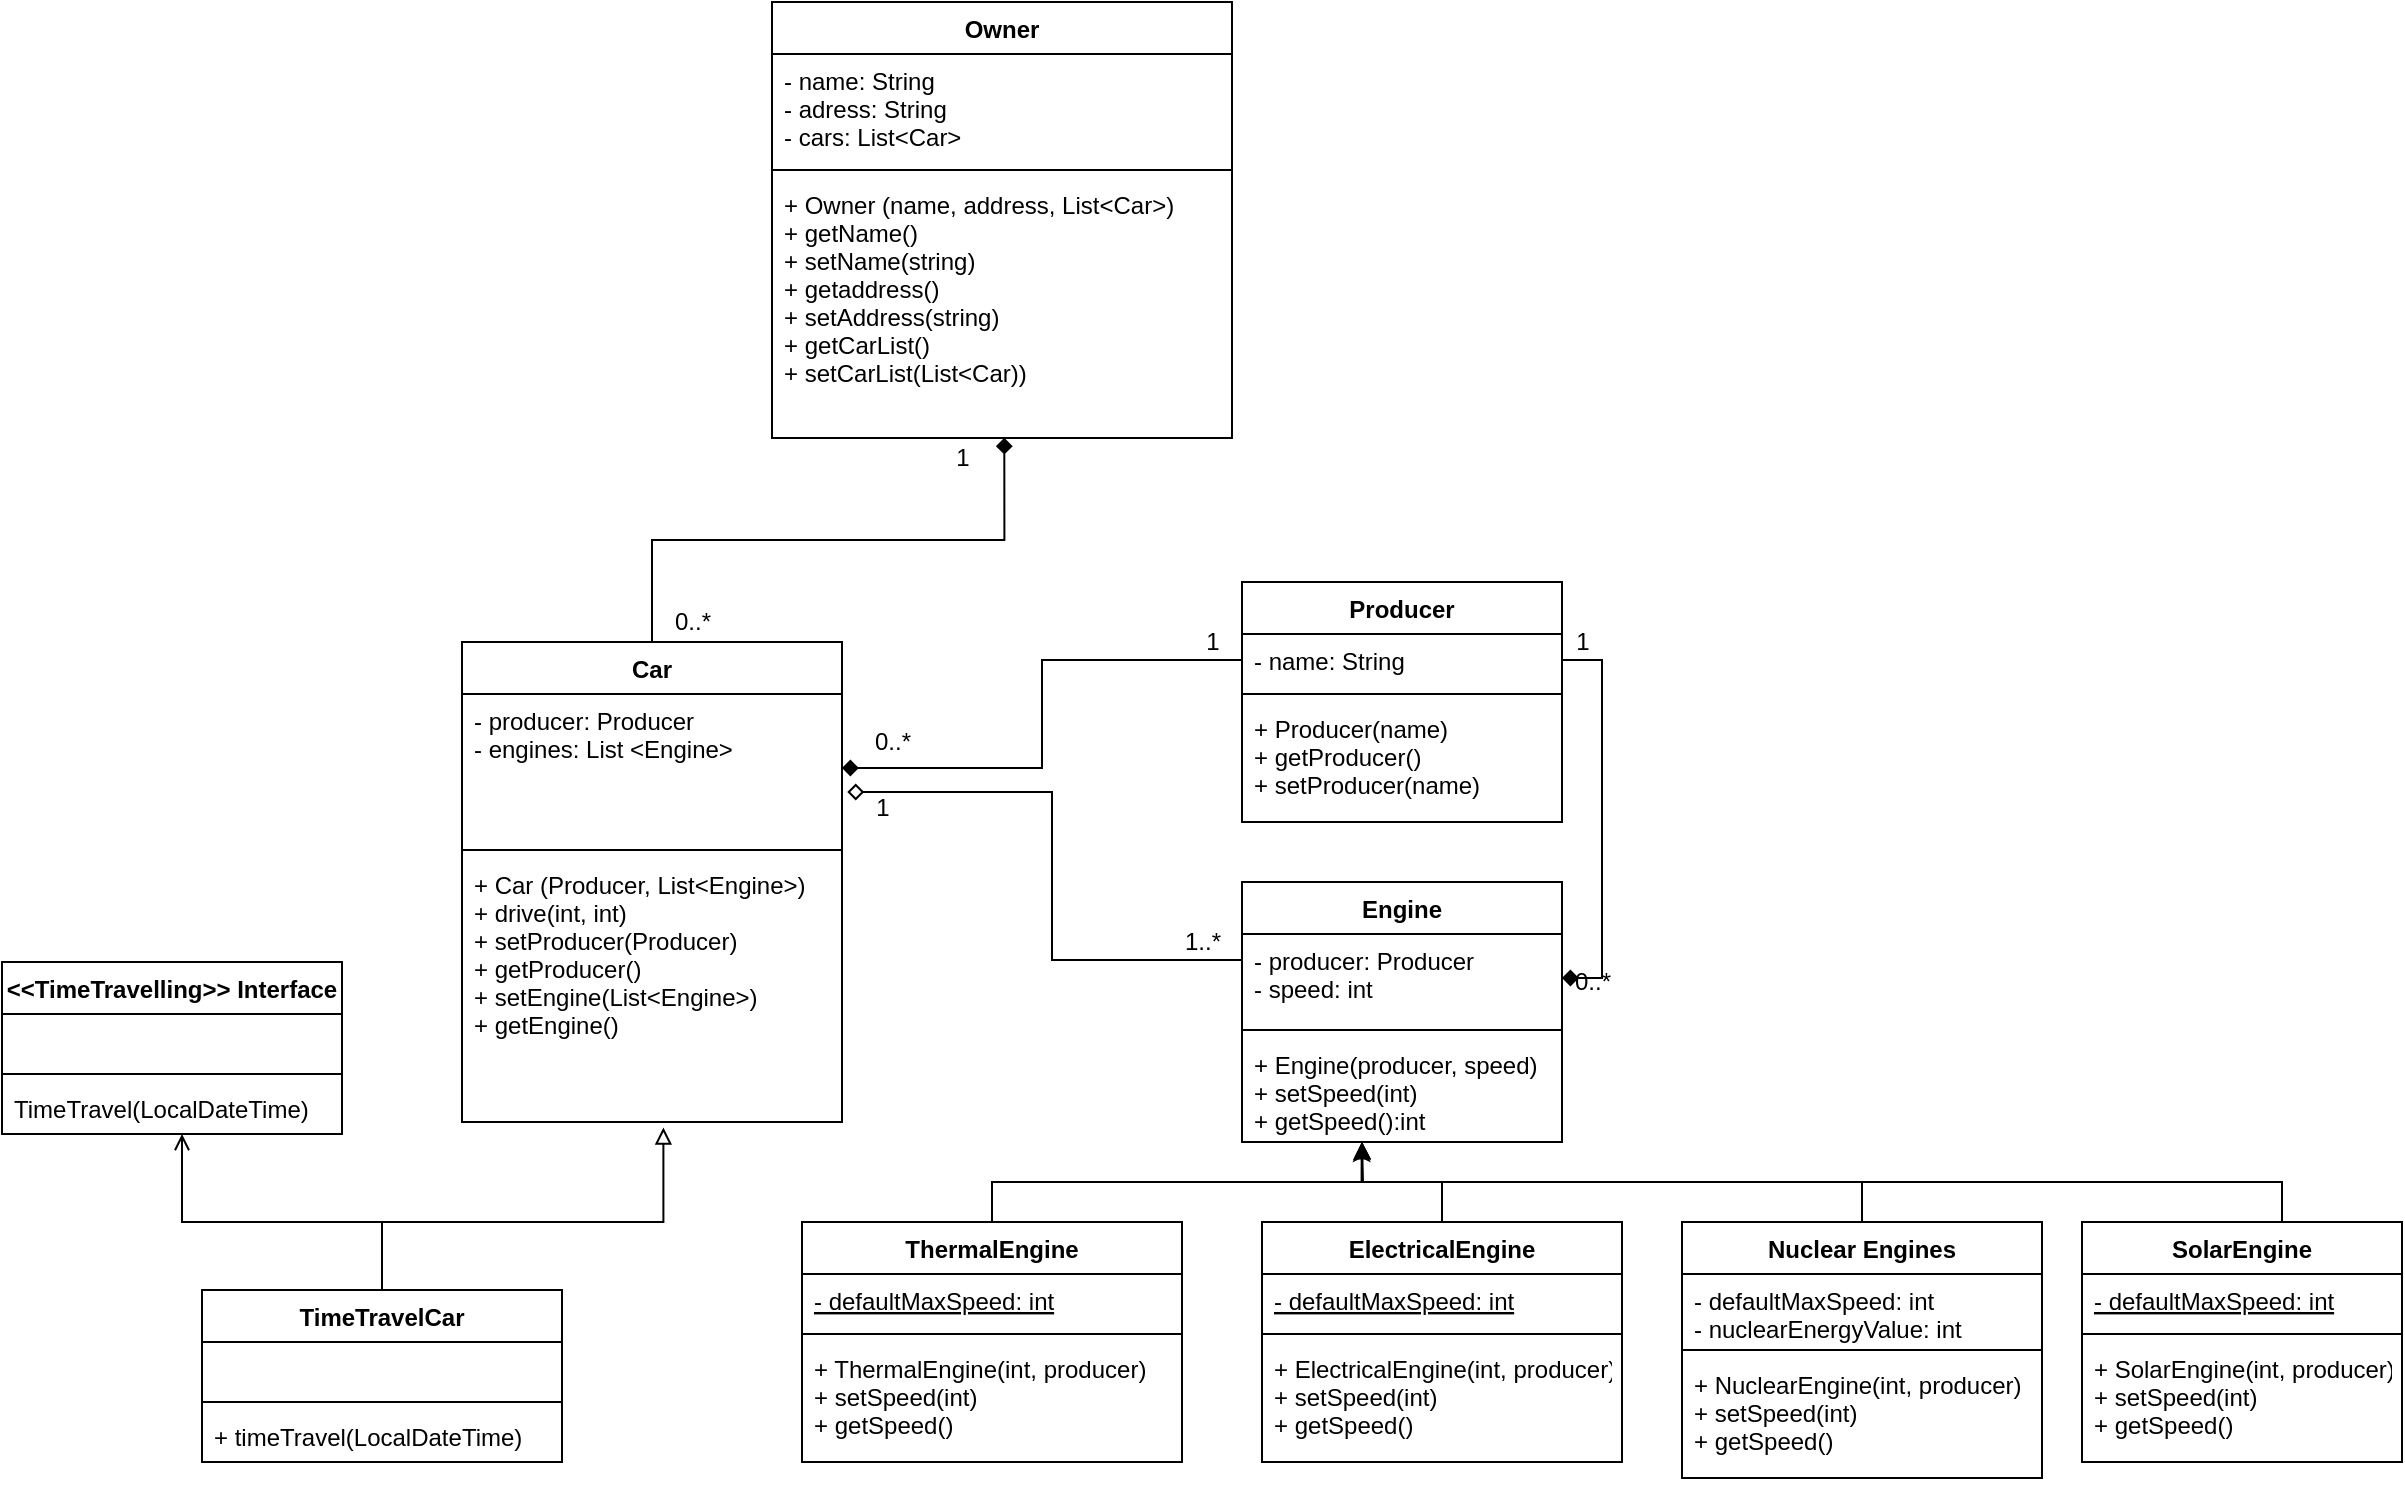 <mxfile version="20.0.1" type="device"><diagram id="C5RBs43oDa-KdzZeNtuy" name="Page-1"><mxGraphModel dx="3222" dy="851" grid="1" gridSize="10" guides="1" tooltips="1" connect="1" arrows="1" fold="1" page="1" pageScale="1" pageWidth="1800" pageHeight="1000" math="0" shadow="0"><root><mxCell id="WIyWlLk6GJQsqaUBKTNV-0"/><mxCell id="WIyWlLk6GJQsqaUBKTNV-1" parent="WIyWlLk6GJQsqaUBKTNV-0"/><mxCell id="aXp1cObeX2M25JBQMIca-23" style="edgeStyle=orthogonalEdgeStyle;rounded=0;orthogonalLoop=1;jettySize=auto;html=1;entryX=0.505;entryY=0.999;entryDx=0;entryDy=0;entryPerimeter=0;endArrow=diamond;endFill=1;" edge="1" parent="WIyWlLk6GJQsqaUBKTNV-1" source="blP-r5KLYwO_4_YSS9iV-0" target="aXp1cObeX2M25JBQMIca-16"><mxGeometry relative="1" as="geometry"/></mxCell><mxCell id="blP-r5KLYwO_4_YSS9iV-0" value="Car" style="swimlane;fontStyle=1;align=center;verticalAlign=top;childLayout=stackLayout;horizontal=1;startSize=26;horizontalStack=0;resizeParent=1;resizeParentMax=0;resizeLast=0;collapsible=1;marginBottom=0;" parent="WIyWlLk6GJQsqaUBKTNV-1" vertex="1"><mxGeometry x="-1175" y="440" width="190" height="240" as="geometry"/></mxCell><mxCell id="blP-r5KLYwO_4_YSS9iV-1" value="- producer: Producer&#10;- engines: List &lt;Engine&gt;" style="text;strokeColor=none;fillColor=none;align=left;verticalAlign=top;spacingLeft=4;spacingRight=4;overflow=hidden;rotatable=0;points=[[0,0.5],[1,0.5]];portConstraint=eastwest;" parent="blP-r5KLYwO_4_YSS9iV-0" vertex="1"><mxGeometry y="26" width="190" height="74" as="geometry"/></mxCell><mxCell id="blP-r5KLYwO_4_YSS9iV-2" value="" style="line;strokeWidth=1;fillColor=none;align=left;verticalAlign=middle;spacingTop=-1;spacingLeft=3;spacingRight=3;rotatable=0;labelPosition=right;points=[];portConstraint=eastwest;" parent="blP-r5KLYwO_4_YSS9iV-0" vertex="1"><mxGeometry y="100" width="190" height="8" as="geometry"/></mxCell><mxCell id="blP-r5KLYwO_4_YSS9iV-3" value="+ Car (Producer, List&lt;Engine&gt;)&#10;+ drive(int, int)&#10;+ setProducer(Producer)&#10;+ getProducer()&#10;+ setEngine(List&lt;Engine&gt;)&#10;+ getEngine()&#10;" style="text;strokeColor=none;fillColor=none;align=left;verticalAlign=top;spacingLeft=4;spacingRight=4;overflow=hidden;rotatable=0;points=[[0,0.5],[1,0.5]];portConstraint=eastwest;" parent="blP-r5KLYwO_4_YSS9iV-0" vertex="1"><mxGeometry y="108" width="190" height="132" as="geometry"/></mxCell><mxCell id="blP-r5KLYwO_4_YSS9iV-8" value="Producer" style="swimlane;fontStyle=1;align=center;verticalAlign=top;childLayout=stackLayout;horizontal=1;startSize=26;horizontalStack=0;resizeParent=1;resizeParentMax=0;resizeLast=0;collapsible=1;marginBottom=0;" parent="WIyWlLk6GJQsqaUBKTNV-1" vertex="1"><mxGeometry x="-785" y="410" width="160" height="120" as="geometry"/></mxCell><mxCell id="blP-r5KLYwO_4_YSS9iV-9" value="- name: String" style="text;strokeColor=none;fillColor=none;align=left;verticalAlign=top;spacingLeft=4;spacingRight=4;overflow=hidden;rotatable=0;points=[[0,0.5],[1,0.5]];portConstraint=eastwest;" parent="blP-r5KLYwO_4_YSS9iV-8" vertex="1"><mxGeometry y="26" width="160" height="26" as="geometry"/></mxCell><mxCell id="blP-r5KLYwO_4_YSS9iV-10" value="" style="line;strokeWidth=1;fillColor=none;align=left;verticalAlign=middle;spacingTop=-1;spacingLeft=3;spacingRight=3;rotatable=0;labelPosition=right;points=[];portConstraint=eastwest;" parent="blP-r5KLYwO_4_YSS9iV-8" vertex="1"><mxGeometry y="52" width="160" height="8" as="geometry"/></mxCell><mxCell id="blP-r5KLYwO_4_YSS9iV-11" value="+ Producer(name)&#10;+ getProducer()&#10;+ setProducer(name)" style="text;strokeColor=none;fillColor=none;align=left;verticalAlign=top;spacingLeft=4;spacingRight=4;overflow=hidden;rotatable=0;points=[[0,0.5],[1,0.5]];portConstraint=eastwest;" parent="blP-r5KLYwO_4_YSS9iV-8" vertex="1"><mxGeometry y="60" width="160" height="60" as="geometry"/></mxCell><mxCell id="blP-r5KLYwO_4_YSS9iV-12" value="Engine" style="swimlane;fontStyle=1;align=center;verticalAlign=top;childLayout=stackLayout;horizontal=1;startSize=26;horizontalStack=0;resizeParent=1;resizeParentMax=0;resizeLast=0;collapsible=1;marginBottom=0;" parent="WIyWlLk6GJQsqaUBKTNV-1" vertex="1"><mxGeometry x="-785" y="560" width="160" height="130" as="geometry"/></mxCell><mxCell id="blP-r5KLYwO_4_YSS9iV-13" value="- producer: Producer&#10;- speed: int&#10;" style="text;strokeColor=none;fillColor=none;align=left;verticalAlign=top;spacingLeft=4;spacingRight=4;overflow=hidden;rotatable=0;points=[[0,0.5],[1,0.5]];portConstraint=eastwest;" parent="blP-r5KLYwO_4_YSS9iV-12" vertex="1"><mxGeometry y="26" width="160" height="44" as="geometry"/></mxCell><mxCell id="blP-r5KLYwO_4_YSS9iV-14" value="" style="line;strokeWidth=1;fillColor=none;align=left;verticalAlign=middle;spacingTop=-1;spacingLeft=3;spacingRight=3;rotatable=0;labelPosition=right;points=[];portConstraint=eastwest;" parent="blP-r5KLYwO_4_YSS9iV-12" vertex="1"><mxGeometry y="70" width="160" height="8" as="geometry"/></mxCell><mxCell id="blP-r5KLYwO_4_YSS9iV-15" value="+ Engine(producer, speed)&#10;+ setSpeed(int)&#10;+ getSpeed():int" style="text;strokeColor=none;fillColor=none;align=left;verticalAlign=top;spacingLeft=4;spacingRight=4;overflow=hidden;rotatable=0;points=[[0,0.5],[1,0.5]];portConstraint=eastwest;" parent="blP-r5KLYwO_4_YSS9iV-12" vertex="1"><mxGeometry y="78" width="160" height="52" as="geometry"/></mxCell><mxCell id="blP-r5KLYwO_4_YSS9iV-16" style="edgeStyle=orthogonalEdgeStyle;rounded=0;orthogonalLoop=1;jettySize=auto;html=1;exitX=0;exitY=0.5;exitDx=0;exitDy=0;endArrow=diamond;endFill=0;entryX=1.014;entryY=0.662;entryDx=0;entryDy=0;entryPerimeter=0;" parent="WIyWlLk6GJQsqaUBKTNV-1" source="blP-r5KLYwO_4_YSS9iV-13" target="blP-r5KLYwO_4_YSS9iV-1" edge="1"><mxGeometry relative="1" as="geometry"><Array as="points"><mxPoint x="-785" y="599"/><mxPoint x="-880" y="599"/><mxPoint x="-880" y="515"/></Array><mxPoint x="-925" y="580" as="targetPoint"/></mxGeometry></mxCell><mxCell id="blP-r5KLYwO_4_YSS9iV-17" value="1" style="text;html=1;resizable=0;autosize=1;align=center;verticalAlign=middle;points=[];fillColor=none;strokeColor=none;rounded=0;" parent="WIyWlLk6GJQsqaUBKTNV-1" vertex="1"><mxGeometry x="-975" y="513" width="20" height="20" as="geometry"/></mxCell><mxCell id="blP-r5KLYwO_4_YSS9iV-18" value="1..*" style="text;html=1;resizable=0;autosize=1;align=center;verticalAlign=middle;points=[];fillColor=none;strokeColor=none;rounded=0;" parent="WIyWlLk6GJQsqaUBKTNV-1" vertex="1"><mxGeometry x="-820" y="580" width="30" height="20" as="geometry"/></mxCell><mxCell id="blP-r5KLYwO_4_YSS9iV-20" value="1" style="text;html=1;resizable=0;autosize=1;align=center;verticalAlign=middle;points=[];fillColor=none;strokeColor=none;rounded=0;" parent="WIyWlLk6GJQsqaUBKTNV-1" vertex="1"><mxGeometry x="-810" y="430" width="20" height="20" as="geometry"/></mxCell><mxCell id="blP-r5KLYwO_4_YSS9iV-21" value="0..*" style="text;html=1;resizable=0;autosize=1;align=center;verticalAlign=middle;points=[];fillColor=none;strokeColor=none;rounded=0;" parent="WIyWlLk6GJQsqaUBKTNV-1" vertex="1"><mxGeometry x="-975" y="480" width="30" height="20" as="geometry"/></mxCell><mxCell id="blP-r5KLYwO_4_YSS9iV-23" style="edgeStyle=orthogonalEdgeStyle;rounded=0;orthogonalLoop=1;jettySize=auto;html=1;exitX=1;exitY=0.5;exitDx=0;exitDy=0;entryX=1;entryY=0.5;entryDx=0;entryDy=0;endArrow=diamond;endFill=1;" parent="WIyWlLk6GJQsqaUBKTNV-1" source="blP-r5KLYwO_4_YSS9iV-9" target="blP-r5KLYwO_4_YSS9iV-13" edge="1"><mxGeometry relative="1" as="geometry"/></mxCell><mxCell id="blP-r5KLYwO_4_YSS9iV-24" value="1" style="text;html=1;resizable=0;autosize=1;align=center;verticalAlign=middle;points=[];fillColor=none;strokeColor=none;rounded=0;" parent="WIyWlLk6GJQsqaUBKTNV-1" vertex="1"><mxGeometry x="-625" y="430" width="20" height="20" as="geometry"/></mxCell><mxCell id="blP-r5KLYwO_4_YSS9iV-25" value="0..*" style="text;html=1;resizable=0;autosize=1;align=center;verticalAlign=middle;points=[];fillColor=none;strokeColor=none;rounded=0;" parent="WIyWlLk6GJQsqaUBKTNV-1" vertex="1"><mxGeometry x="-625" y="600" width="30" height="20" as="geometry"/></mxCell><mxCell id="blP-r5KLYwO_4_YSS9iV-27" style="edgeStyle=orthogonalEdgeStyle;rounded=0;orthogonalLoop=1;jettySize=auto;html=1;exitX=0;exitY=0.5;exitDx=0;exitDy=0;entryX=1;entryY=0.5;entryDx=0;entryDy=0;endArrow=diamond;endFill=1;" parent="WIyWlLk6GJQsqaUBKTNV-1" source="blP-r5KLYwO_4_YSS9iV-9" target="blP-r5KLYwO_4_YSS9iV-1" edge="1"><mxGeometry relative="1" as="geometry"/></mxCell><mxCell id="blP-r5KLYwO_4_YSS9iV-38" style="edgeStyle=orthogonalEdgeStyle;rounded=0;orthogonalLoop=1;jettySize=auto;html=1;exitX=0.5;exitY=0;exitDx=0;exitDy=0;entryX=0.375;entryY=1;entryDx=0;entryDy=0;entryPerimeter=0;endArrow=block;endFill=0;" parent="WIyWlLk6GJQsqaUBKTNV-1" source="blP-r5KLYwO_4_YSS9iV-30" target="blP-r5KLYwO_4_YSS9iV-15" edge="1"><mxGeometry relative="1" as="geometry"/></mxCell><mxCell id="blP-r5KLYwO_4_YSS9iV-30" value="ThermalEngine" style="swimlane;fontStyle=1;align=center;verticalAlign=top;childLayout=stackLayout;horizontal=1;startSize=26;horizontalStack=0;resizeParent=1;resizeParentMax=0;resizeLast=0;collapsible=1;marginBottom=0;" parent="WIyWlLk6GJQsqaUBKTNV-1" vertex="1"><mxGeometry x="-1005" y="730" width="190" height="120" as="geometry"/></mxCell><mxCell id="blP-r5KLYwO_4_YSS9iV-31" value="- defaultMaxSpeed: int" style="text;strokeColor=none;fillColor=none;align=left;verticalAlign=top;spacingLeft=4;spacingRight=4;overflow=hidden;rotatable=0;points=[[0,0.5],[1,0.5]];portConstraint=eastwest;fontStyle=4" parent="blP-r5KLYwO_4_YSS9iV-30" vertex="1"><mxGeometry y="26" width="190" height="26" as="geometry"/></mxCell><mxCell id="blP-r5KLYwO_4_YSS9iV-32" value="" style="line;strokeWidth=1;fillColor=none;align=left;verticalAlign=middle;spacingTop=-1;spacingLeft=3;spacingRight=3;rotatable=0;labelPosition=right;points=[];portConstraint=eastwest;" parent="blP-r5KLYwO_4_YSS9iV-30" vertex="1"><mxGeometry y="52" width="190" height="8" as="geometry"/></mxCell><mxCell id="blP-r5KLYwO_4_YSS9iV-33" value="+ ThermalEngine(int, producer)&#10;+ setSpeed(int)&#10;+ getSpeed()" style="text;strokeColor=none;fillColor=none;align=left;verticalAlign=top;spacingLeft=4;spacingRight=4;overflow=hidden;rotatable=0;points=[[0,0.5],[1,0.5]];portConstraint=eastwest;" parent="blP-r5KLYwO_4_YSS9iV-30" vertex="1"><mxGeometry y="60" width="190" height="60" as="geometry"/></mxCell><mxCell id="blP-r5KLYwO_4_YSS9iV-40" style="edgeStyle=orthogonalEdgeStyle;rounded=0;orthogonalLoop=1;jettySize=auto;html=1;exitX=0.5;exitY=0;exitDx=0;exitDy=0;endArrow=block;endFill=0;" parent="WIyWlLk6GJQsqaUBKTNV-1" source="blP-r5KLYwO_4_YSS9iV-34" edge="1"><mxGeometry relative="1" as="geometry"><mxPoint x="-725" y="690" as="targetPoint"/></mxGeometry></mxCell><mxCell id="blP-r5KLYwO_4_YSS9iV-34" value="ElectricalEngine" style="swimlane;fontStyle=1;align=center;verticalAlign=top;childLayout=stackLayout;horizontal=1;startSize=26;horizontalStack=0;resizeParent=1;resizeParentMax=0;resizeLast=0;collapsible=1;marginBottom=0;" parent="WIyWlLk6GJQsqaUBKTNV-1" vertex="1"><mxGeometry x="-775" y="730" width="180" height="120" as="geometry"/></mxCell><mxCell id="blP-r5KLYwO_4_YSS9iV-35" value="- defaultMaxSpeed: int" style="text;strokeColor=none;fillColor=none;align=left;verticalAlign=top;spacingLeft=4;spacingRight=4;overflow=hidden;rotatable=0;points=[[0,0.5],[1,0.5]];portConstraint=eastwest;fontStyle=4" parent="blP-r5KLYwO_4_YSS9iV-34" vertex="1"><mxGeometry y="26" width="180" height="26" as="geometry"/></mxCell><mxCell id="blP-r5KLYwO_4_YSS9iV-36" value="" style="line;strokeWidth=1;fillColor=none;align=left;verticalAlign=middle;spacingTop=-1;spacingLeft=3;spacingRight=3;rotatable=0;labelPosition=right;points=[];portConstraint=eastwest;" parent="blP-r5KLYwO_4_YSS9iV-34" vertex="1"><mxGeometry y="52" width="180" height="8" as="geometry"/></mxCell><mxCell id="blP-r5KLYwO_4_YSS9iV-37" value="+ ElectricalEngine(int, producer)&#10;+ setSpeed(int)&#10;+ getSpeed()" style="text;strokeColor=none;fillColor=none;align=left;verticalAlign=top;spacingLeft=4;spacingRight=4;overflow=hidden;rotatable=0;points=[[0,0.5],[1,0.5]];portConstraint=eastwest;fontStyle=0" parent="blP-r5KLYwO_4_YSS9iV-34" vertex="1"><mxGeometry y="60" width="180" height="60" as="geometry"/></mxCell><mxCell id="blP-r5KLYwO_4_YSS9iV-42" value="&lt;&lt;TimeTravelling&gt;&gt; Interface" style="swimlane;fontStyle=1;align=center;verticalAlign=top;childLayout=stackLayout;horizontal=1;startSize=26;horizontalStack=0;resizeParent=1;resizeParentMax=0;resizeLast=0;collapsible=1;marginBottom=0;" parent="WIyWlLk6GJQsqaUBKTNV-1" vertex="1"><mxGeometry x="-1405" y="600" width="170" height="86" as="geometry"/></mxCell><mxCell id="blP-r5KLYwO_4_YSS9iV-43" value="      " style="text;strokeColor=none;fillColor=none;align=left;verticalAlign=top;spacingLeft=4;spacingRight=4;overflow=hidden;rotatable=0;points=[[0,0.5],[1,0.5]];portConstraint=eastwest;" parent="blP-r5KLYwO_4_YSS9iV-42" vertex="1"><mxGeometry y="26" width="170" height="26" as="geometry"/></mxCell><mxCell id="blP-r5KLYwO_4_YSS9iV-44" value="" style="line;strokeWidth=1;fillColor=none;align=left;verticalAlign=middle;spacingTop=-1;spacingLeft=3;spacingRight=3;rotatable=0;labelPosition=right;points=[];portConstraint=eastwest;" parent="blP-r5KLYwO_4_YSS9iV-42" vertex="1"><mxGeometry y="52" width="170" height="8" as="geometry"/></mxCell><mxCell id="blP-r5KLYwO_4_YSS9iV-45" value="TimeTravel(LocalDateTime)" style="text;strokeColor=none;fillColor=none;align=left;verticalAlign=top;spacingLeft=4;spacingRight=4;overflow=hidden;rotatable=0;points=[[0,0.5],[1,0.5]];portConstraint=eastwest;" parent="blP-r5KLYwO_4_YSS9iV-42" vertex="1"><mxGeometry y="60" width="170" height="26" as="geometry"/></mxCell><mxCell id="blP-r5KLYwO_4_YSS9iV-50" value="" style="edgeStyle=orthogonalEdgeStyle;rounded=0;orthogonalLoop=1;jettySize=auto;html=1;endArrow=open;endFill=0;" parent="WIyWlLk6GJQsqaUBKTNV-1" source="blP-r5KLYwO_4_YSS9iV-46" target="blP-r5KLYwO_4_YSS9iV-45" edge="1"><mxGeometry relative="1" as="geometry"><Array as="points"><mxPoint x="-1215" y="730"/><mxPoint x="-1315" y="730"/></Array></mxGeometry></mxCell><mxCell id="aXp1cObeX2M25JBQMIca-26" style="edgeStyle=orthogonalEdgeStyle;rounded=0;orthogonalLoop=1;jettySize=auto;html=1;entryX=0.53;entryY=1.021;entryDx=0;entryDy=0;entryPerimeter=0;endArrow=block;endFill=0;" edge="1" parent="WIyWlLk6GJQsqaUBKTNV-1" source="blP-r5KLYwO_4_YSS9iV-46" target="blP-r5KLYwO_4_YSS9iV-3"><mxGeometry relative="1" as="geometry"><Array as="points"><mxPoint x="-1215" y="730"/><mxPoint x="-1074" y="730"/></Array></mxGeometry></mxCell><mxCell id="blP-r5KLYwO_4_YSS9iV-46" value="TimeTravelCar" style="swimlane;fontStyle=1;align=center;verticalAlign=top;childLayout=stackLayout;horizontal=1;startSize=26;horizontalStack=0;resizeParent=1;resizeParentMax=0;resizeLast=0;collapsible=1;marginBottom=0;" parent="WIyWlLk6GJQsqaUBKTNV-1" vertex="1"><mxGeometry x="-1305" y="764" width="180" height="86" as="geometry"/></mxCell><mxCell id="blP-r5KLYwO_4_YSS9iV-47" value="   " style="text;strokeColor=none;fillColor=none;align=left;verticalAlign=top;spacingLeft=4;spacingRight=4;overflow=hidden;rotatable=0;points=[[0,0.5],[1,0.5]];portConstraint=eastwest;" parent="blP-r5KLYwO_4_YSS9iV-46" vertex="1"><mxGeometry y="26" width="180" height="26" as="geometry"/></mxCell><mxCell id="blP-r5KLYwO_4_YSS9iV-48" value="" style="line;strokeWidth=1;fillColor=none;align=left;verticalAlign=middle;spacingTop=-1;spacingLeft=3;spacingRight=3;rotatable=0;labelPosition=right;points=[];portConstraint=eastwest;" parent="blP-r5KLYwO_4_YSS9iV-46" vertex="1"><mxGeometry y="52" width="180" height="8" as="geometry"/></mxCell><mxCell id="blP-r5KLYwO_4_YSS9iV-49" value="+ timeTravel(LocalDateTime)" style="text;strokeColor=none;fillColor=none;align=left;verticalAlign=top;spacingLeft=4;spacingRight=4;overflow=hidden;rotatable=0;points=[[0,0.5],[1,0.5]];portConstraint=eastwest;" parent="blP-r5KLYwO_4_YSS9iV-46" vertex="1"><mxGeometry y="60" width="180" height="26" as="geometry"/></mxCell><mxCell id="aXp1cObeX2M25JBQMIca-6" style="edgeStyle=orthogonalEdgeStyle;rounded=0;orthogonalLoop=1;jettySize=auto;html=1;entryX=0.374;entryY=1.02;entryDx=0;entryDy=0;entryPerimeter=0;" edge="1" parent="WIyWlLk6GJQsqaUBKTNV-1" source="aXp1cObeX2M25JBQMIca-2" target="blP-r5KLYwO_4_YSS9iV-15"><mxGeometry relative="1" as="geometry"/></mxCell><mxCell id="aXp1cObeX2M25JBQMIca-2" value="Nuclear Engines" style="swimlane;fontStyle=1;align=center;verticalAlign=top;childLayout=stackLayout;horizontal=1;startSize=26;horizontalStack=0;resizeParent=1;resizeParentMax=0;resizeLast=0;collapsible=1;marginBottom=0;" vertex="1" parent="WIyWlLk6GJQsqaUBKTNV-1"><mxGeometry x="-565" y="730" width="180" height="128" as="geometry"/></mxCell><mxCell id="aXp1cObeX2M25JBQMIca-3" value="- defaultMaxSpeed: int&#10;- nuclearEnergyValue: int&#10;" style="text;strokeColor=none;fillColor=none;align=left;verticalAlign=top;spacingLeft=4;spacingRight=4;overflow=hidden;rotatable=0;points=[[0,0.5],[1,0.5]];portConstraint=eastwest;fontStyle=0" vertex="1" parent="aXp1cObeX2M25JBQMIca-2"><mxGeometry y="26" width="180" height="34" as="geometry"/></mxCell><mxCell id="aXp1cObeX2M25JBQMIca-4" value="" style="line;strokeWidth=1;fillColor=none;align=left;verticalAlign=middle;spacingTop=-1;spacingLeft=3;spacingRight=3;rotatable=0;labelPosition=right;points=[];portConstraint=eastwest;" vertex="1" parent="aXp1cObeX2M25JBQMIca-2"><mxGeometry y="60" width="180" height="8" as="geometry"/></mxCell><mxCell id="aXp1cObeX2M25JBQMIca-5" value="+ NuclearEngine(int, producer)&#10;+ setSpeed(int)&#10;+ getSpeed()" style="text;strokeColor=none;fillColor=none;align=left;verticalAlign=top;spacingLeft=4;spacingRight=4;overflow=hidden;rotatable=0;points=[[0,0.5],[1,0.5]];portConstraint=eastwest;fontStyle=0" vertex="1" parent="aXp1cObeX2M25JBQMIca-2"><mxGeometry y="68" width="180" height="60" as="geometry"/></mxCell><mxCell id="aXp1cObeX2M25JBQMIca-11" style="edgeStyle=orthogonalEdgeStyle;rounded=0;orthogonalLoop=1;jettySize=auto;html=1;" edge="1" parent="WIyWlLk6GJQsqaUBKTNV-1" source="aXp1cObeX2M25JBQMIca-7"><mxGeometry relative="1" as="geometry"><mxPoint x="-725" y="690" as="targetPoint"/><Array as="points"><mxPoint x="-265" y="710"/><mxPoint x="-725" y="710"/></Array></mxGeometry></mxCell><mxCell id="aXp1cObeX2M25JBQMIca-7" value="SolarEngine" style="swimlane;fontStyle=1;align=center;verticalAlign=top;childLayout=stackLayout;horizontal=1;startSize=26;horizontalStack=0;resizeParent=1;resizeParentMax=0;resizeLast=0;collapsible=1;marginBottom=0;" vertex="1" parent="WIyWlLk6GJQsqaUBKTNV-1"><mxGeometry x="-365" y="730" width="160" height="120" as="geometry"/></mxCell><mxCell id="aXp1cObeX2M25JBQMIca-8" value="- defaultMaxSpeed: int" style="text;strokeColor=none;fillColor=none;align=left;verticalAlign=top;spacingLeft=4;spacingRight=4;overflow=hidden;rotatable=0;points=[[0,0.5],[1,0.5]];portConstraint=eastwest;fontStyle=4" vertex="1" parent="aXp1cObeX2M25JBQMIca-7"><mxGeometry y="26" width="160" height="26" as="geometry"/></mxCell><mxCell id="aXp1cObeX2M25JBQMIca-9" value="" style="line;strokeWidth=1;fillColor=none;align=left;verticalAlign=middle;spacingTop=-1;spacingLeft=3;spacingRight=3;rotatable=0;labelPosition=right;points=[];portConstraint=eastwest;" vertex="1" parent="aXp1cObeX2M25JBQMIca-7"><mxGeometry y="52" width="160" height="8" as="geometry"/></mxCell><mxCell id="aXp1cObeX2M25JBQMIca-10" value="+ SolarEngine(int, producer)&#10;+ setSpeed(int)&#10;+ getSpeed()" style="text;strokeColor=none;fillColor=none;align=left;verticalAlign=top;spacingLeft=4;spacingRight=4;overflow=hidden;rotatable=0;points=[[0,0.5],[1,0.5]];portConstraint=eastwest;fontStyle=0" vertex="1" parent="aXp1cObeX2M25JBQMIca-7"><mxGeometry y="60" width="160" height="60" as="geometry"/></mxCell><mxCell id="aXp1cObeX2M25JBQMIca-13" value="Owner" style="swimlane;fontStyle=1;align=center;verticalAlign=top;childLayout=stackLayout;horizontal=1;startSize=26;horizontalStack=0;resizeParent=1;resizeParentMax=0;resizeLast=0;collapsible=1;marginBottom=0;" vertex="1" parent="WIyWlLk6GJQsqaUBKTNV-1"><mxGeometry x="-1020" y="120" width="230" height="218" as="geometry"/></mxCell><mxCell id="aXp1cObeX2M25JBQMIca-14" value="- name: String&#10;- adress: String&#10;- cars: List&lt;Car&gt;" style="text;strokeColor=none;fillColor=none;align=left;verticalAlign=top;spacingLeft=4;spacingRight=4;overflow=hidden;rotatable=0;points=[[0,0.5],[1,0.5]];portConstraint=eastwest;" vertex="1" parent="aXp1cObeX2M25JBQMIca-13"><mxGeometry y="26" width="230" height="54" as="geometry"/></mxCell><mxCell id="aXp1cObeX2M25JBQMIca-15" value="" style="line;strokeWidth=1;fillColor=none;align=left;verticalAlign=middle;spacingTop=-1;spacingLeft=3;spacingRight=3;rotatable=0;labelPosition=right;points=[];portConstraint=eastwest;" vertex="1" parent="aXp1cObeX2M25JBQMIca-13"><mxGeometry y="80" width="230" height="8" as="geometry"/></mxCell><mxCell id="aXp1cObeX2M25JBQMIca-16" value="+ Owner (name, address, List&lt;Car&gt;)&#10;+ getName()&#10;+ setName(string)&#10;+ getaddress()&#10;+ setAddress(string)&#10;+ getCarList()&#10;+ setCarList(List&lt;Car))" style="text;strokeColor=none;fillColor=none;align=left;verticalAlign=top;spacingLeft=4;spacingRight=4;overflow=hidden;rotatable=0;points=[[0,0.5],[1,0.5]];portConstraint=eastwest;" vertex="1" parent="aXp1cObeX2M25JBQMIca-13"><mxGeometry y="88" width="230" height="130" as="geometry"/></mxCell><mxCell id="aXp1cObeX2M25JBQMIca-19" value="0..*" style="text;html=1;resizable=0;autosize=1;align=center;verticalAlign=middle;points=[];fillColor=none;strokeColor=none;rounded=0;" vertex="1" parent="WIyWlLk6GJQsqaUBKTNV-1"><mxGeometry x="-1075" y="420" width="30" height="20" as="geometry"/></mxCell><mxCell id="aXp1cObeX2M25JBQMIca-20" value="1" style="text;html=1;resizable=0;autosize=1;align=center;verticalAlign=middle;points=[];fillColor=none;strokeColor=none;rounded=0;" vertex="1" parent="WIyWlLk6GJQsqaUBKTNV-1"><mxGeometry x="-935" y="338" width="20" height="20" as="geometry"/></mxCell></root></mxGraphModel></diagram></mxfile>